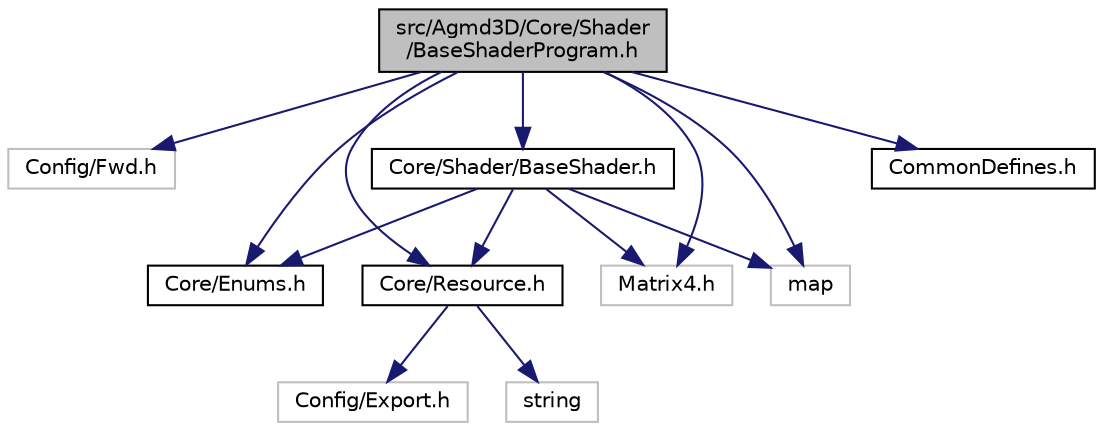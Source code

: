 digraph "src/Agmd3D/Core/Shader/BaseShaderProgram.h"
{
  edge [fontname="Helvetica",fontsize="10",labelfontname="Helvetica",labelfontsize="10"];
  node [fontname="Helvetica",fontsize="10",shape=record];
  Node1 [label="src/Agmd3D/Core/Shader\l/BaseShaderProgram.h",height=0.2,width=0.4,color="black", fillcolor="grey75", style="filled" fontcolor="black"];
  Node1 -> Node2 [color="midnightblue",fontsize="10",style="solid"];
  Node2 [label="Config/Fwd.h",height=0.2,width=0.4,color="grey75", fillcolor="white", style="filled"];
  Node1 -> Node3 [color="midnightblue",fontsize="10",style="solid"];
  Node3 [label="Core/Enums.h",height=0.2,width=0.4,color="black", fillcolor="white", style="filled",URL="$_enums_8h.html"];
  Node1 -> Node4 [color="midnightblue",fontsize="10",style="solid"];
  Node4 [label="Core/Shader/BaseShader.h",height=0.2,width=0.4,color="black", fillcolor="white", style="filled",URL="$_base_shader_8h.html"];
  Node4 -> Node3 [color="midnightblue",fontsize="10",style="solid"];
  Node4 -> Node5 [color="midnightblue",fontsize="10",style="solid"];
  Node5 [label="Core/Resource.h",height=0.2,width=0.4,color="black", fillcolor="white", style="filled",URL="$_resource_8h.html"];
  Node5 -> Node6 [color="midnightblue",fontsize="10",style="solid"];
  Node6 [label="Config/Export.h",height=0.2,width=0.4,color="grey75", fillcolor="white", style="filled"];
  Node5 -> Node7 [color="midnightblue",fontsize="10",style="solid"];
  Node7 [label="string",height=0.2,width=0.4,color="grey75", fillcolor="white", style="filled"];
  Node4 -> Node8 [color="midnightblue",fontsize="10",style="solid"];
  Node8 [label="Matrix4.h",height=0.2,width=0.4,color="grey75", fillcolor="white", style="filled"];
  Node4 -> Node9 [color="midnightblue",fontsize="10",style="solid"];
  Node9 [label="map",height=0.2,width=0.4,color="grey75", fillcolor="white", style="filled"];
  Node1 -> Node5 [color="midnightblue",fontsize="10",style="solid"];
  Node1 -> Node8 [color="midnightblue",fontsize="10",style="solid"];
  Node1 -> Node10 [color="midnightblue",fontsize="10",style="solid"];
  Node10 [label="CommonDefines.h",height=0.2,width=0.4,color="black", fillcolor="white", style="filled",URL="$_common_defines_8h.html"];
  Node1 -> Node9 [color="midnightblue",fontsize="10",style="solid"];
}
